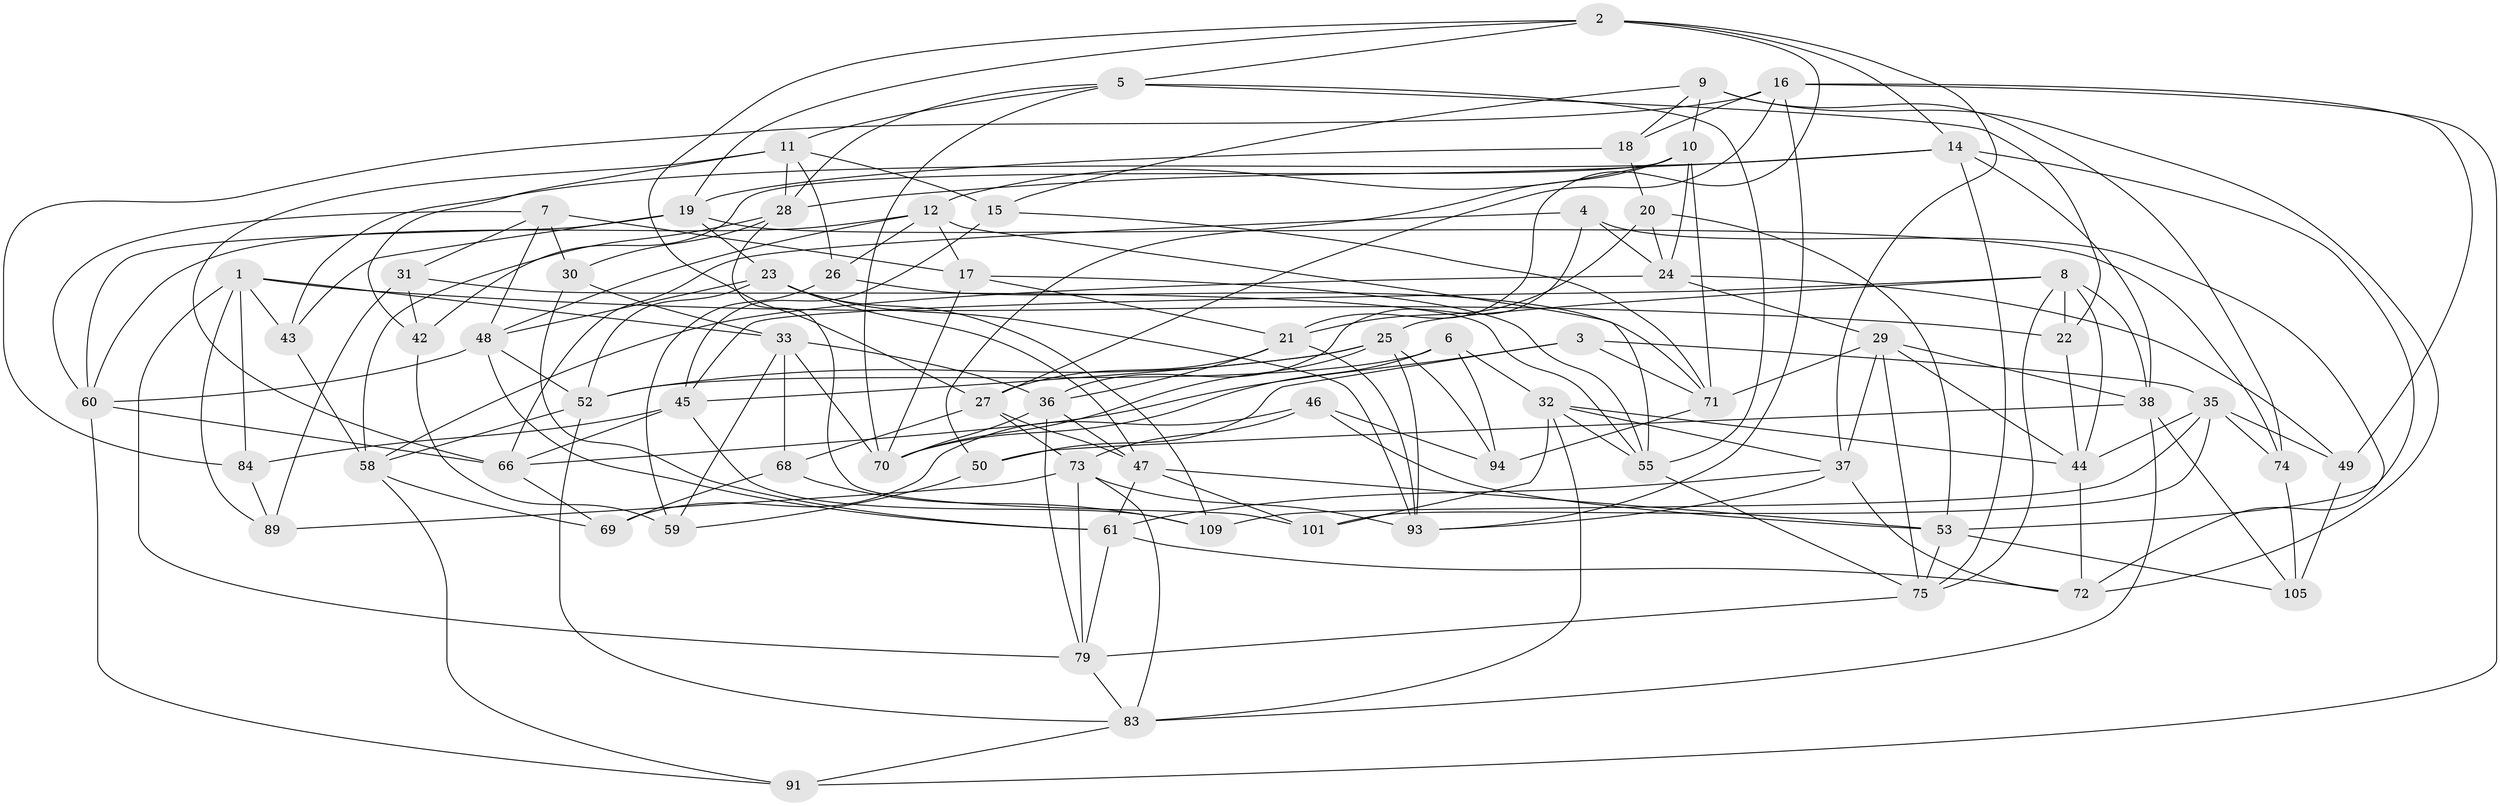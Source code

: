 // Generated by graph-tools (version 1.1) at 2025/24/03/03/25 07:24:23]
// undirected, 71 vertices, 185 edges
graph export_dot {
graph [start="1"]
  node [color=gray90,style=filled];
  1 [super="+65"];
  2 [super="+81"];
  3;
  4;
  5 [super="+86"];
  6;
  7 [super="+95"];
  8 [super="+13"];
  9 [super="+116"];
  10 [super="+99"];
  11 [super="+113"];
  12 [super="+92"];
  14 [super="+63"];
  15;
  16 [super="+80"];
  17 [super="+76"];
  18;
  19 [super="+34"];
  20;
  21 [super="+77"];
  22;
  23 [super="+107"];
  24 [super="+96"];
  25 [super="+100"];
  26;
  27 [super="+41"];
  28 [super="+62"];
  29 [super="+54"];
  30;
  31;
  32 [super="+103"];
  33 [super="+114"];
  35 [super="+67"];
  36 [super="+40"];
  37 [super="+39"];
  38 [super="+115"];
  42;
  43;
  44 [super="+57"];
  45 [super="+90"];
  46;
  47 [super="+51"];
  48 [super="+64"];
  49;
  50;
  52 [super="+102"];
  53 [super="+108"];
  55 [super="+56"];
  58 [super="+87"];
  59;
  60 [super="+97"];
  61 [super="+85"];
  66 [super="+110"];
  68;
  69;
  70 [super="+82"];
  71 [super="+98"];
  72 [super="+104"];
  73 [super="+78"];
  74;
  75 [super="+88"];
  79 [super="+112"];
  83 [super="+106"];
  84;
  89;
  91;
  93 [super="+111"];
  94;
  101;
  105;
  109;
  1 -- 22;
  1 -- 43;
  1 -- 79;
  1 -- 89;
  1 -- 33;
  1 -- 84;
  2 -- 5;
  2 -- 19;
  2 -- 21;
  2 -- 37;
  2 -- 14;
  2 -- 27;
  3 -- 66;
  3 -- 50;
  3 -- 71;
  3 -- 35;
  4 -- 36;
  4 -- 66;
  4 -- 24;
  4 -- 72;
  5 -- 11;
  5 -- 28;
  5 -- 22;
  5 -- 70;
  5 -- 55;
  6 -- 94;
  6 -- 70;
  6 -- 32;
  6 -- 52;
  7 -- 17 [weight=2];
  7 -- 31;
  7 -- 30;
  7 -- 48;
  7 -- 60;
  8 -- 22;
  8 -- 25;
  8 -- 44;
  8 -- 45;
  8 -- 38;
  8 -- 75;
  9 -- 15;
  9 -- 10;
  9 -- 72 [weight=2];
  9 -- 18;
  9 -- 74;
  10 -- 24;
  10 -- 50;
  10 -- 42;
  10 -- 71;
  10 -- 12;
  11 -- 26;
  11 -- 66;
  11 -- 42;
  11 -- 15;
  11 -- 28;
  12 -- 60;
  12 -- 17;
  12 -- 26;
  12 -- 55;
  12 -- 48;
  14 -- 53;
  14 -- 38;
  14 -- 75;
  14 -- 43;
  14 -- 28;
  15 -- 71;
  15 -- 45;
  16 -- 49;
  16 -- 27;
  16 -- 18;
  16 -- 91;
  16 -- 84;
  16 -- 93;
  17 -- 70;
  17 -- 55;
  17 -- 21;
  18 -- 20;
  18 -- 19;
  19 -- 74;
  19 -- 23;
  19 -- 43;
  19 -- 60;
  20 -- 21;
  20 -- 24;
  20 -- 53;
  21 -- 36;
  21 -- 93;
  21 -- 27;
  22 -- 44;
  23 -- 109;
  23 -- 93;
  23 -- 52;
  23 -- 47;
  23 -- 48;
  24 -- 58;
  24 -- 49;
  24 -- 29;
  25 -- 94;
  25 -- 93;
  25 -- 52;
  25 -- 45;
  25 -- 70;
  26 -- 59;
  26 -- 71;
  27 -- 68;
  27 -- 73;
  27 -- 47;
  28 -- 58;
  28 -- 30;
  28 -- 101;
  29 -- 44;
  29 -- 75;
  29 -- 37;
  29 -- 71;
  29 -- 38;
  30 -- 61;
  30 -- 33;
  31 -- 42;
  31 -- 89;
  31 -- 55;
  32 -- 101;
  32 -- 55;
  32 -- 37;
  32 -- 83;
  32 -- 44;
  33 -- 68;
  33 -- 59;
  33 -- 70;
  33 -- 36;
  35 -- 49;
  35 -- 74;
  35 -- 109;
  35 -- 44;
  35 -- 101;
  36 -- 79;
  36 -- 70;
  36 -- 47;
  37 -- 61;
  37 -- 72;
  37 -- 93;
  38 -- 50;
  38 -- 105;
  38 -- 83;
  42 -- 59;
  43 -- 58;
  44 -- 72;
  45 -- 109;
  45 -- 66;
  45 -- 84;
  46 -- 69;
  46 -- 53;
  46 -- 94;
  46 -- 73;
  47 -- 101;
  47 -- 53;
  47 -- 61;
  48 -- 60;
  48 -- 52;
  48 -- 61;
  49 -- 105;
  50 -- 59;
  52 -- 58;
  52 -- 83;
  53 -- 105;
  53 -- 75;
  55 -- 75;
  58 -- 91;
  58 -- 69;
  60 -- 91;
  60 -- 66;
  61 -- 72;
  61 -- 79;
  66 -- 69;
  68 -- 69;
  68 -- 109;
  71 -- 94;
  73 -- 83;
  73 -- 89;
  73 -- 93;
  73 -- 79;
  74 -- 105;
  75 -- 79;
  79 -- 83;
  83 -- 91;
  84 -- 89;
}
